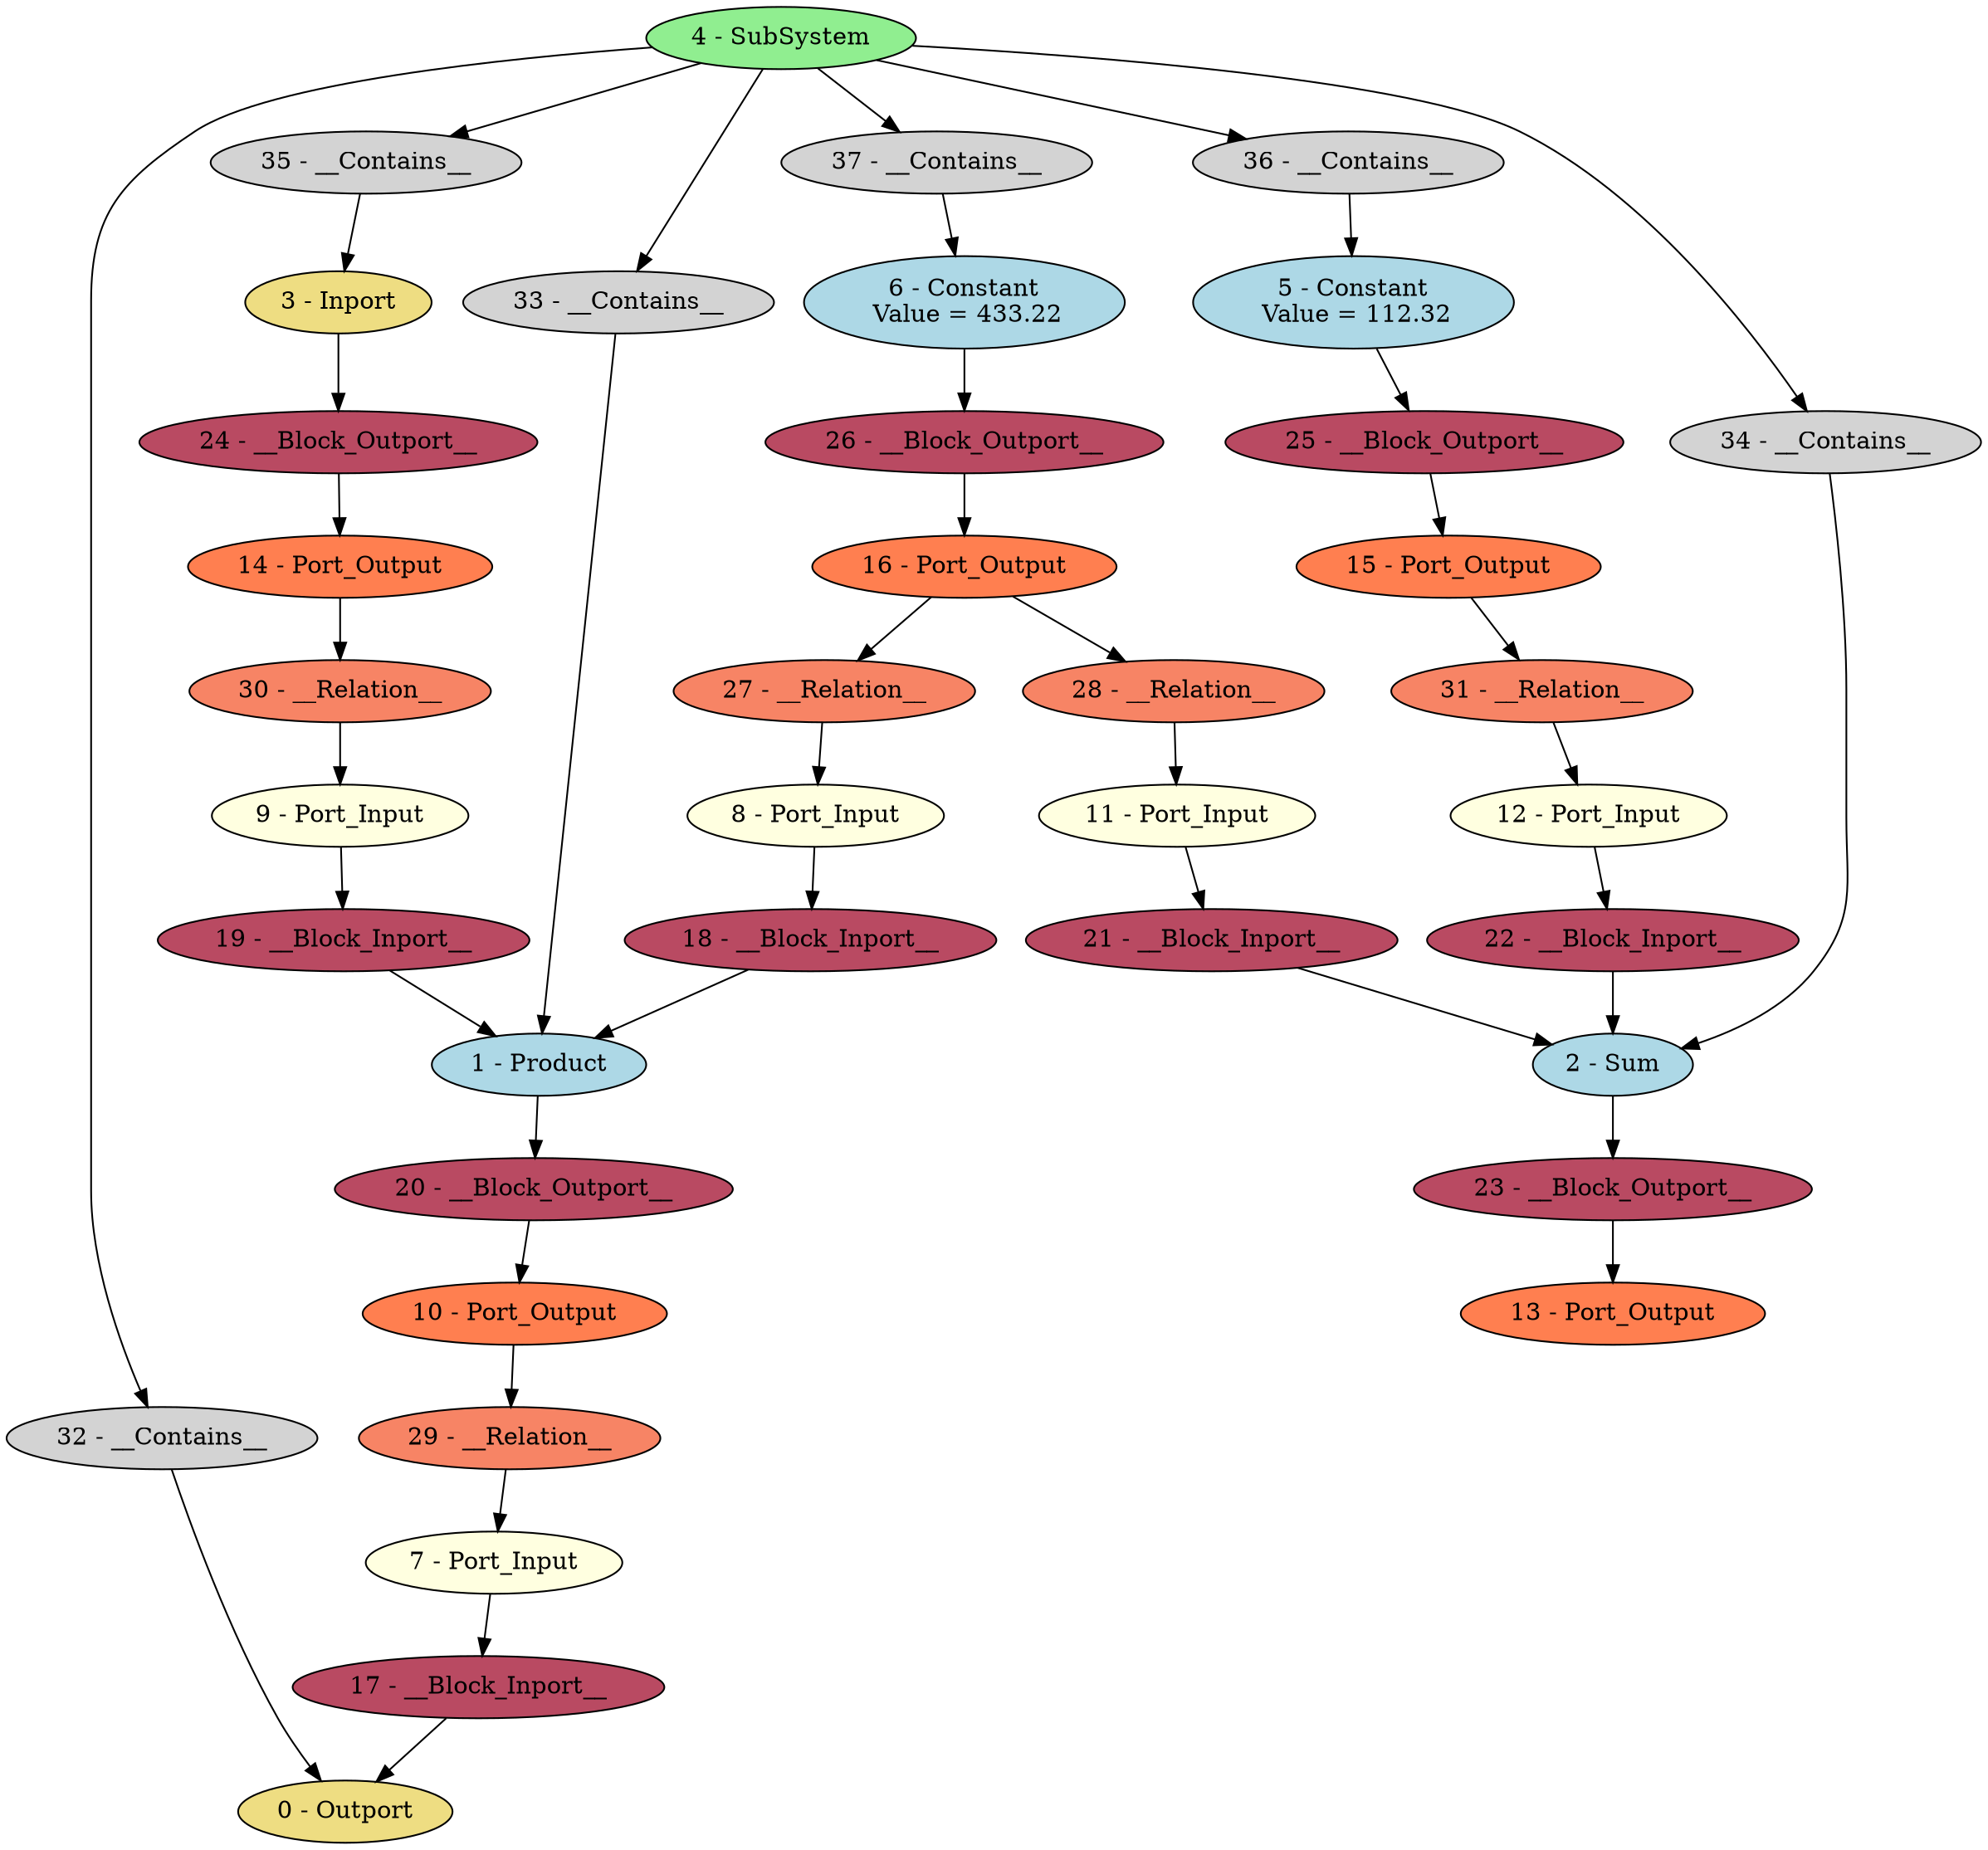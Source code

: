digraph HSimpleConstDead {
"0 - Outport" [style=filled, fillcolor=lightgoldenrod];
"1 - Product" [style=filled, fillcolor=lightblue];
"2 - Sum" [style=filled, fillcolor=lightblue];
"3 - Inport" [style=filled, fillcolor=lightgoldenrod];
"4 - SubSystem" [style=filled, fillcolor=lightgreen];
"5 - Constant\n Value = 112.32" [style=filled, fillcolor=lightblue];
"6 - Constant\n Value = 433.22" [style=filled, fillcolor=lightblue];
"7 - Port_Input" [style=filled, fillcolor=lightyellow];
"8 - Port_Input" [style=filled, fillcolor=lightyellow];
"9 - Port_Input" [style=filled, fillcolor=lightyellow];
"10 - Port_Output" [style=filled, fillcolor=coral];
"11 - Port_Input" [style=filled, fillcolor=lightyellow];
"12 - Port_Input" [style=filled, fillcolor=lightyellow];
"13 - Port_Output" [style=filled, fillcolor=coral];
"14 - Port_Output" [style=filled, fillcolor=coral];
"15 - Port_Output" [style=filled, fillcolor=coral];
"16 - Port_Output" [style=filled, fillcolor=coral];
"17 - __Block_Inport__" [style=filled, fillcolor="#b94a62"];
"18 - __Block_Inport__" [style=filled, fillcolor="#b94a62"];
"19 - __Block_Inport__" [style=filled, fillcolor="#b94a62"];
"20 - __Block_Outport__" [style=filled, fillcolor="#b94a62"];
"21 - __Block_Inport__" [style=filled, fillcolor="#b94a62"];
"22 - __Block_Inport__" [style=filled, fillcolor="#b94a62"];
"23 - __Block_Outport__" [style=filled, fillcolor="#b94a62"];
"24 - __Block_Outport__" [style=filled, fillcolor="#b94a62"];
"25 - __Block_Outport__" [style=filled, fillcolor="#b94a62"];
"26 - __Block_Outport__" [style=filled, fillcolor="#b94a62"];
"27 - __Relation__" [style=filled, fillcolor="#f78465"];
"28 - __Relation__" [style=filled, fillcolor="#f78465"];
"29 - __Relation__" [style=filled, fillcolor="#f78465"];
"30 - __Relation__" [style=filled, fillcolor="#f78465"];
"31 - __Relation__" [style=filled, fillcolor="#f78465"];
"32 - __Contains__" [style=filled, fillcolor=lightgray];
"33 - __Contains__" [style=filled, fillcolor=lightgray];
"34 - __Contains__" [style=filled, fillcolor=lightgray];
"35 - __Contains__" [style=filled, fillcolor=lightgray];
"36 - __Contains__" [style=filled, fillcolor=lightgray];
"37 - __Contains__" [style=filled, fillcolor=lightgray];
"1 - Product" -> "20 - __Block_Outport__";
"20 - __Block_Outport__" -> "10 - Port_Output";
"2 - Sum" -> "23 - __Block_Outport__";
"23 - __Block_Outport__" -> "13 - Port_Output";
"3 - Inport" -> "24 - __Block_Outport__";
"24 - __Block_Outport__" -> "14 - Port_Output";
"5 - Constant\n Value = 112.32" -> "25 - __Block_Outport__";
"25 - __Block_Outport__" -> "15 - Port_Output";
"6 - Constant\n Value = 433.22" -> "26 - __Block_Outport__";
"26 - __Block_Outport__" -> "16 - Port_Output";
"4 - SubSystem" -> "32 - __Contains__";
"32 - __Contains__" -> "0 - Outport";
"4 - SubSystem" -> "33 - __Contains__";
"33 - __Contains__" -> "1 - Product";
"4 - SubSystem" -> "34 - __Contains__";
"34 - __Contains__" -> "2 - Sum";
"4 - SubSystem" -> "35 - __Contains__";
"35 - __Contains__" -> "3 - Inport";
"4 - SubSystem" -> "36 - __Contains__";
"36 - __Contains__" -> "5 - Constant\n Value = 112.32";
"4 - SubSystem" -> "37 - __Contains__";
"37 - __Contains__" -> "6 - Constant\n Value = 433.22";
"16 - Port_Output" -> "27 - __Relation__";
"27 - __Relation__" -> "8 - Port_Input";
"16 - Port_Output" -> "28 - __Relation__";
"28 - __Relation__" -> "11 - Port_Input";
"10 - Port_Output" -> "29 - __Relation__";
"29 - __Relation__" -> "7 - Port_Input";
"14 - Port_Output" -> "30 - __Relation__";
"30 - __Relation__" -> "9 - Port_Input";
"15 - Port_Output" -> "31 - __Relation__";
"31 - __Relation__" -> "12 - Port_Input";
"17 - __Block_Inport__" -> "0 - Outport";
"7 - Port_Input" -> "17 - __Block_Inport__";
"18 - __Block_Inport__" -> "1 - Product";
"8 - Port_Input" -> "18 - __Block_Inport__";
"19 - __Block_Inport__" -> "1 - Product";
"9 - Port_Input" -> "19 - __Block_Inport__";
"21 - __Block_Inport__" -> "2 - Sum";
"11 - Port_Input" -> "21 - __Block_Inport__";
"22 - __Block_Inport__" -> "2 - Sum";
"12 - Port_Input" -> "22 - __Block_Inport__";
}
